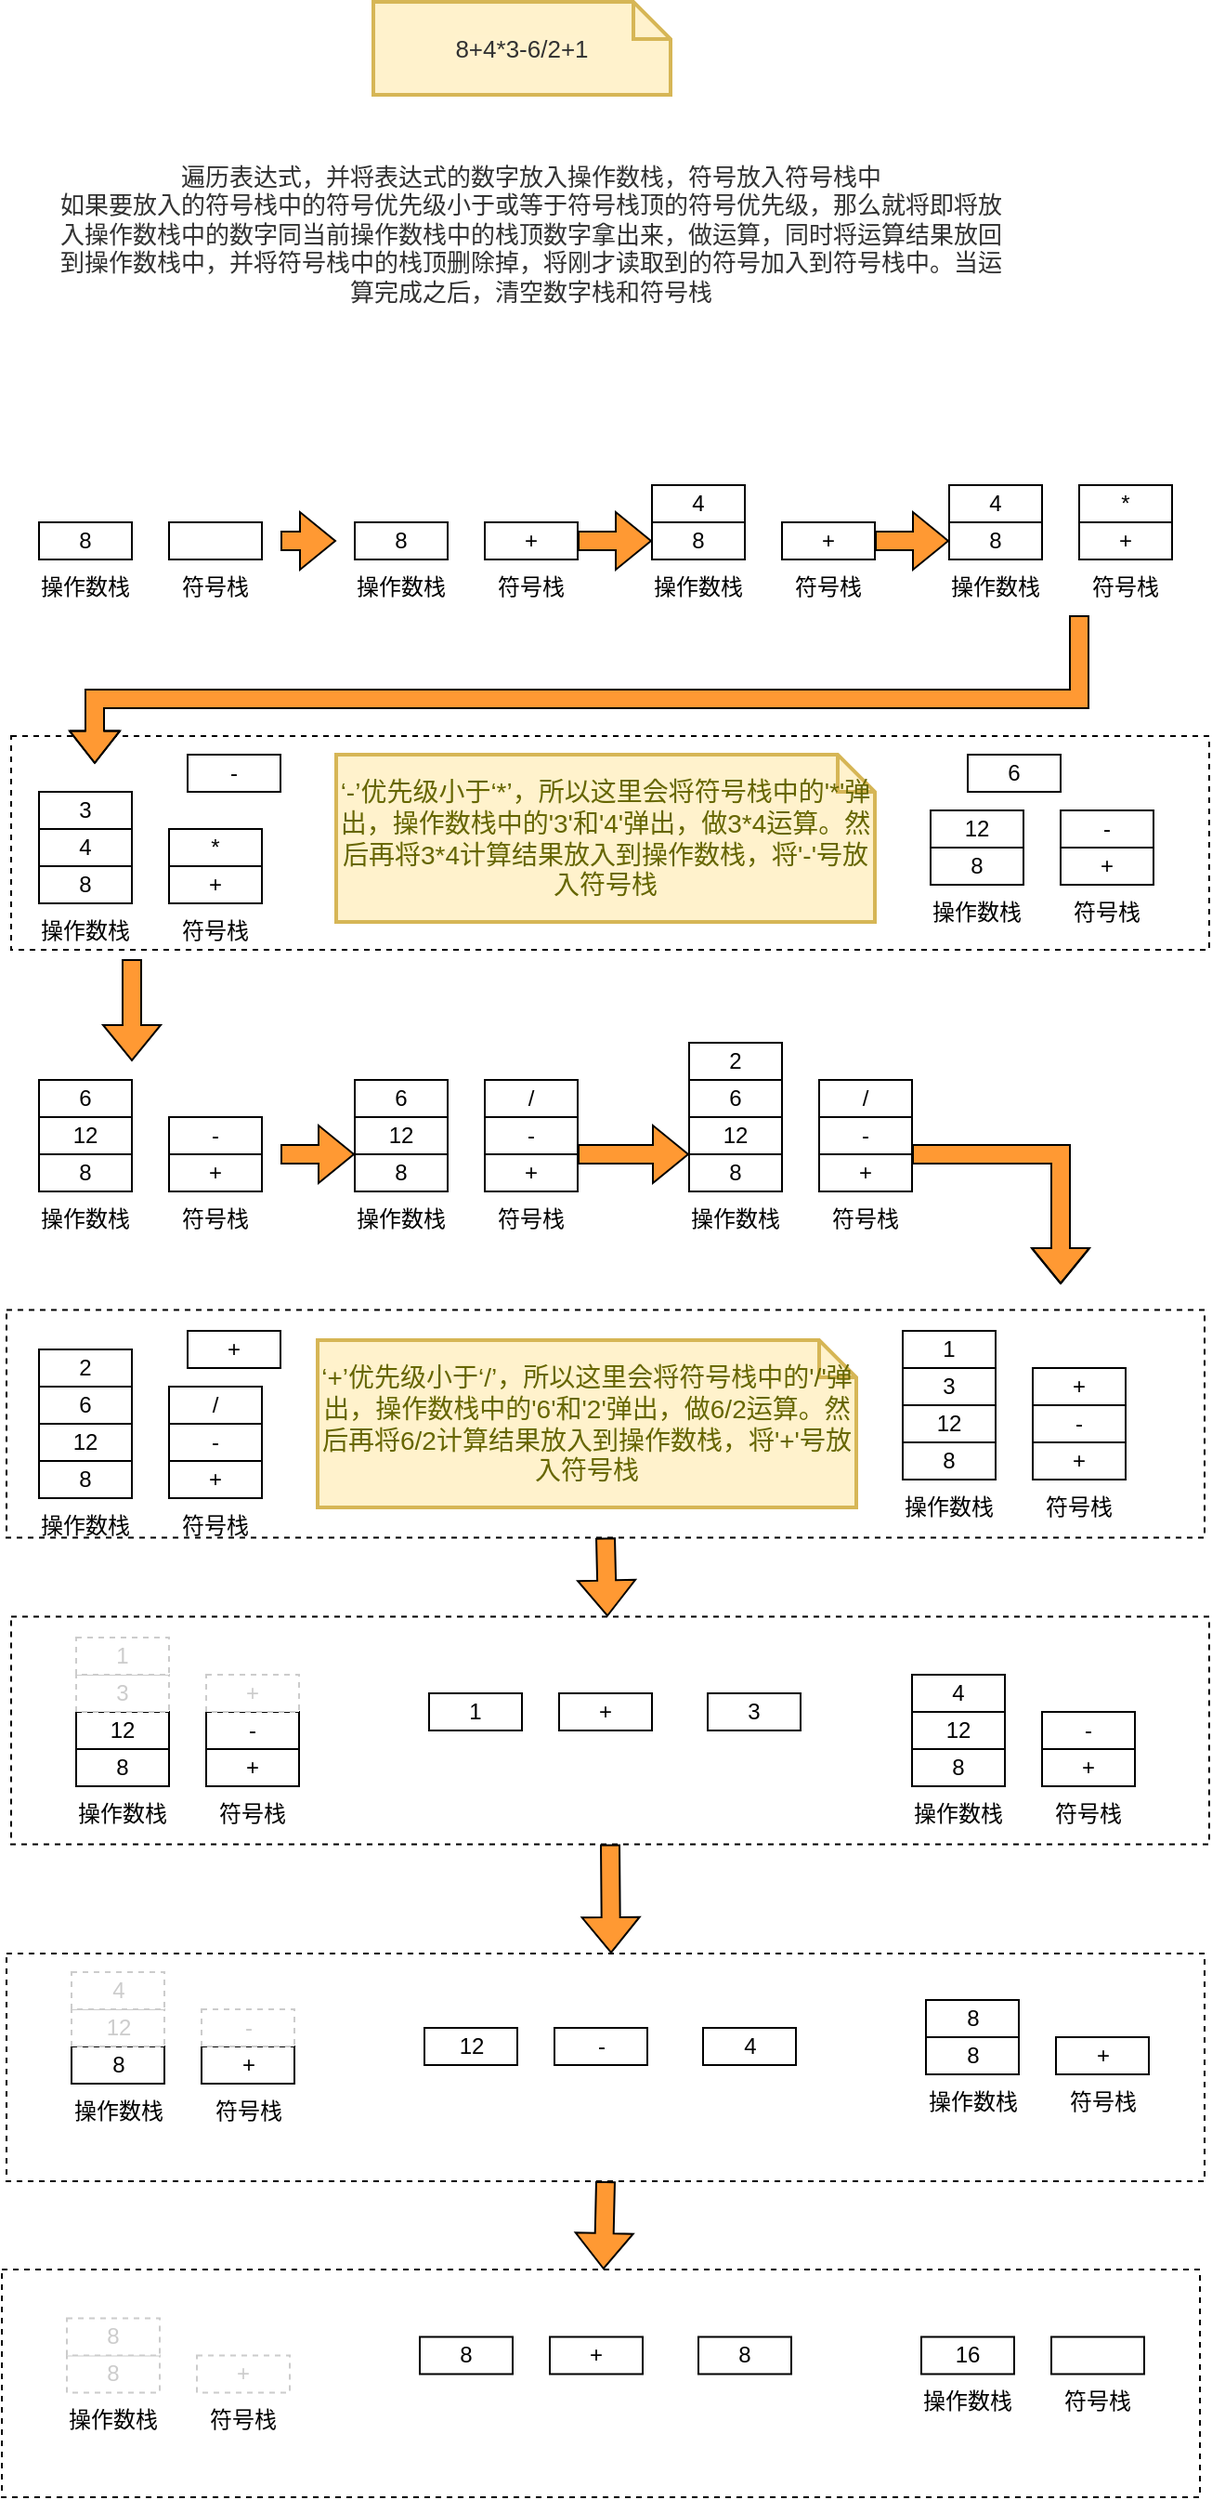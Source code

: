 <mxfile version="15.5.1" type="github">
  <diagram id="VQLFVTk_Sl5LSSf1PHi-" name="计算器">
    <mxGraphModel dx="574" dy="561" grid="1" gridSize="10" guides="1" tooltips="1" connect="1" arrows="1" fold="1" page="1" pageScale="1" pageWidth="827" pageHeight="1169" math="0" shadow="0">
      <root>
        <mxCell id="0" />
        <mxCell id="1" parent="0" />
        <mxCell id="sGhvdIKNYU4xV770iTYP-206" value="" style="rounded=0;whiteSpace=wrap;html=1;dashed=1;fontColor=#CCCCCC;strokeColor=#000000;" vertex="1" parent="1">
          <mxGeometry x="20" y="1290" width="645" height="122.5" as="geometry" />
        </mxCell>
        <mxCell id="sGhvdIKNYU4xV770iTYP-205" value="" style="rounded=0;whiteSpace=wrap;html=1;dashed=1;fontColor=#CCCCCC;strokeColor=#000000;" vertex="1" parent="1">
          <mxGeometry x="22.5" y="1120" width="645" height="122.5" as="geometry" />
        </mxCell>
        <mxCell id="sGhvdIKNYU4xV770iTYP-204" value="" style="rounded=0;whiteSpace=wrap;html=1;dashed=1;fontColor=#CCCCCC;strokeColor=#000000;" vertex="1" parent="1">
          <mxGeometry x="25" y="938.75" width="645" height="122.5" as="geometry" />
        </mxCell>
        <mxCell id="sGhvdIKNYU4xV770iTYP-203" value="" style="rounded=0;whiteSpace=wrap;html=1;dashed=1;fontColor=#CCCCCC;strokeColor=#000000;" vertex="1" parent="1">
          <mxGeometry x="22.5" y="773.75" width="645" height="122.5" as="geometry" />
        </mxCell>
        <mxCell id="sGhvdIKNYU4xV770iTYP-197" value="" style="rounded=0;whiteSpace=wrap;html=1;dashed=1;fontColor=#CCCCCC;strokeColor=#000000;" vertex="1" parent="1">
          <mxGeometry x="25" y="465" width="645" height="115" as="geometry" />
        </mxCell>
        <mxCell id="sGhvdIKNYU4xV770iTYP-1" value="&lt;span style=&quot;color: rgb(50 , 50 , 50) ; font-size: 13px ; background-color: rgba(255 , 255 , 255 , 0.01)&quot;&gt;8+4*3-6/2+1&lt;/span&gt;" style="shape=note;strokeWidth=2;fontSize=14;size=20;whiteSpace=wrap;html=1;fillColor=#fff2cc;strokeColor=#d6b656;fontColor=#666600;rounded=0;verticalAlign=middle;" vertex="1" parent="1">
          <mxGeometry x="220" y="70" width="160" height="50" as="geometry" />
        </mxCell>
        <mxCell id="sGhvdIKNYU4xV770iTYP-2" value="&lt;span style=&quot;color: rgb(50 , 50 , 50) ; font-size: 13px ; background-color: rgba(255 , 255 , 255 , 0.01)&quot;&gt;遍历表达式，并将表达式的数字放入操作数栈，符号放入符号栈中&lt;/span&gt;&lt;div style=&quot;resize: none ; outline: none ; font-size: 13px ; color: rgb(50 , 50 , 50)&quot;&gt;如果要放入的符号栈中的符号优先级小于或等于符号栈顶的符号优先级，那么就将即将放入操作数栈中的数字同当前操作数栈中的栈顶数字拿出来，做运算，同时将运算结果放回到操作数栈中，并将符号栈中的栈顶删除掉，将刚才读取到的符号加入到符号栈中。当运算完成之后，清空数字栈和符号栈&lt;/div&gt;" style="text;html=1;strokeColor=none;fillColor=none;align=center;verticalAlign=middle;whiteSpace=wrap;rounded=0;" vertex="1" parent="1">
          <mxGeometry x="50" y="140" width="510" height="110" as="geometry" />
        </mxCell>
        <mxCell id="sGhvdIKNYU4xV770iTYP-5" value="" style="group" vertex="1" connectable="0" parent="1">
          <mxGeometry x="40" y="350" width="50" height="50" as="geometry" />
        </mxCell>
        <mxCell id="sGhvdIKNYU4xV770iTYP-3" value="8" style="rounded=0;whiteSpace=wrap;html=1;" vertex="1" parent="sGhvdIKNYU4xV770iTYP-5">
          <mxGeometry width="50" height="20" as="geometry" />
        </mxCell>
        <mxCell id="sGhvdIKNYU4xV770iTYP-4" value="操作数栈" style="text;html=1;strokeColor=none;fillColor=none;align=center;verticalAlign=middle;whiteSpace=wrap;rounded=0;" vertex="1" parent="sGhvdIKNYU4xV770iTYP-5">
          <mxGeometry y="20" width="50" height="30" as="geometry" />
        </mxCell>
        <mxCell id="sGhvdIKNYU4xV770iTYP-6" value="" style="group" vertex="1" connectable="0" parent="1">
          <mxGeometry x="110" y="350" width="50" height="50" as="geometry" />
        </mxCell>
        <mxCell id="sGhvdIKNYU4xV770iTYP-7" value="" style="rounded=0;whiteSpace=wrap;html=1;" vertex="1" parent="sGhvdIKNYU4xV770iTYP-6">
          <mxGeometry width="50" height="20" as="geometry" />
        </mxCell>
        <mxCell id="sGhvdIKNYU4xV770iTYP-8" value="符号栈" style="text;html=1;strokeColor=none;fillColor=none;align=center;verticalAlign=middle;whiteSpace=wrap;rounded=0;" vertex="1" parent="sGhvdIKNYU4xV770iTYP-6">
          <mxGeometry y="20" width="50" height="30" as="geometry" />
        </mxCell>
        <mxCell id="sGhvdIKNYU4xV770iTYP-9" value="" style="group" vertex="1" connectable="0" parent="1">
          <mxGeometry x="210" y="350" width="50" height="50" as="geometry" />
        </mxCell>
        <mxCell id="sGhvdIKNYU4xV770iTYP-10" value="8" style="rounded=0;whiteSpace=wrap;html=1;" vertex="1" parent="sGhvdIKNYU4xV770iTYP-9">
          <mxGeometry width="50" height="20" as="geometry" />
        </mxCell>
        <mxCell id="sGhvdIKNYU4xV770iTYP-11" value="操作数栈" style="text;html=1;strokeColor=none;fillColor=none;align=center;verticalAlign=middle;whiteSpace=wrap;rounded=0;" vertex="1" parent="sGhvdIKNYU4xV770iTYP-9">
          <mxGeometry y="20" width="50" height="30" as="geometry" />
        </mxCell>
        <mxCell id="sGhvdIKNYU4xV770iTYP-12" value="" style="group" vertex="1" connectable="0" parent="1">
          <mxGeometry x="280" y="350" width="50" height="50" as="geometry" />
        </mxCell>
        <mxCell id="sGhvdIKNYU4xV770iTYP-13" value="+" style="rounded=0;whiteSpace=wrap;html=1;" vertex="1" parent="sGhvdIKNYU4xV770iTYP-12">
          <mxGeometry width="50" height="20" as="geometry" />
        </mxCell>
        <mxCell id="sGhvdIKNYU4xV770iTYP-14" value="符号栈" style="text;html=1;strokeColor=none;fillColor=none;align=center;verticalAlign=middle;whiteSpace=wrap;rounded=0;" vertex="1" parent="sGhvdIKNYU4xV770iTYP-12">
          <mxGeometry y="20" width="50" height="30" as="geometry" />
        </mxCell>
        <mxCell id="sGhvdIKNYU4xV770iTYP-15" value="" style="group" vertex="1" connectable="0" parent="1">
          <mxGeometry x="370" y="350" width="50" height="50" as="geometry" />
        </mxCell>
        <mxCell id="sGhvdIKNYU4xV770iTYP-16" value="8" style="rounded=0;whiteSpace=wrap;html=1;" vertex="1" parent="sGhvdIKNYU4xV770iTYP-15">
          <mxGeometry width="50" height="20" as="geometry" />
        </mxCell>
        <mxCell id="sGhvdIKNYU4xV770iTYP-17" value="操作数栈" style="text;html=1;strokeColor=none;fillColor=none;align=center;verticalAlign=middle;whiteSpace=wrap;rounded=0;" vertex="1" parent="sGhvdIKNYU4xV770iTYP-15">
          <mxGeometry y="20" width="50" height="30" as="geometry" />
        </mxCell>
        <mxCell id="sGhvdIKNYU4xV770iTYP-18" value="" style="group" vertex="1" connectable="0" parent="1">
          <mxGeometry x="440" y="350" width="50" height="50" as="geometry" />
        </mxCell>
        <mxCell id="sGhvdIKNYU4xV770iTYP-19" value="+" style="rounded=0;whiteSpace=wrap;html=1;" vertex="1" parent="sGhvdIKNYU4xV770iTYP-18">
          <mxGeometry width="50" height="20" as="geometry" />
        </mxCell>
        <mxCell id="sGhvdIKNYU4xV770iTYP-20" value="符号栈" style="text;html=1;strokeColor=none;fillColor=none;align=center;verticalAlign=middle;whiteSpace=wrap;rounded=0;" vertex="1" parent="sGhvdIKNYU4xV770iTYP-18">
          <mxGeometry y="20" width="50" height="30" as="geometry" />
        </mxCell>
        <mxCell id="sGhvdIKNYU4xV770iTYP-22" value="4" style="rounded=0;whiteSpace=wrap;html=1;" vertex="1" parent="1">
          <mxGeometry x="370" y="330" width="50" height="20" as="geometry" />
        </mxCell>
        <mxCell id="sGhvdIKNYU4xV770iTYP-23" value="" style="group" vertex="1" connectable="0" parent="1">
          <mxGeometry x="530" y="350" width="50" height="50" as="geometry" />
        </mxCell>
        <mxCell id="sGhvdIKNYU4xV770iTYP-24" value="8" style="rounded=0;whiteSpace=wrap;html=1;" vertex="1" parent="sGhvdIKNYU4xV770iTYP-23">
          <mxGeometry width="50" height="20" as="geometry" />
        </mxCell>
        <mxCell id="sGhvdIKNYU4xV770iTYP-25" value="操作数栈" style="text;html=1;strokeColor=none;fillColor=none;align=center;verticalAlign=middle;whiteSpace=wrap;rounded=0;" vertex="1" parent="sGhvdIKNYU4xV770iTYP-23">
          <mxGeometry y="20" width="50" height="30" as="geometry" />
        </mxCell>
        <mxCell id="sGhvdIKNYU4xV770iTYP-26" value="" style="group" vertex="1" connectable="0" parent="1">
          <mxGeometry x="600" y="350" width="50" height="50" as="geometry" />
        </mxCell>
        <mxCell id="sGhvdIKNYU4xV770iTYP-27" value="+" style="rounded=0;whiteSpace=wrap;html=1;" vertex="1" parent="sGhvdIKNYU4xV770iTYP-26">
          <mxGeometry width="50" height="20" as="geometry" />
        </mxCell>
        <mxCell id="sGhvdIKNYU4xV770iTYP-28" value="符号栈" style="text;html=1;strokeColor=none;fillColor=none;align=center;verticalAlign=middle;whiteSpace=wrap;rounded=0;" vertex="1" parent="sGhvdIKNYU4xV770iTYP-26">
          <mxGeometry y="20" width="50" height="30" as="geometry" />
        </mxCell>
        <mxCell id="sGhvdIKNYU4xV770iTYP-29" value="4" style="rounded=0;whiteSpace=wrap;html=1;" vertex="1" parent="1">
          <mxGeometry x="530" y="330" width="50" height="20" as="geometry" />
        </mxCell>
        <mxCell id="sGhvdIKNYU4xV770iTYP-30" value="*" style="rounded=0;whiteSpace=wrap;html=1;" vertex="1" parent="1">
          <mxGeometry x="600" y="330" width="50" height="20" as="geometry" />
        </mxCell>
        <mxCell id="sGhvdIKNYU4xV770iTYP-31" value="" style="group" vertex="1" connectable="0" parent="1">
          <mxGeometry x="40" y="535" width="50" height="50" as="geometry" />
        </mxCell>
        <mxCell id="sGhvdIKNYU4xV770iTYP-32" value="8" style="rounded=0;whiteSpace=wrap;html=1;" vertex="1" parent="sGhvdIKNYU4xV770iTYP-31">
          <mxGeometry width="50" height="20" as="geometry" />
        </mxCell>
        <mxCell id="sGhvdIKNYU4xV770iTYP-33" value="操作数栈" style="text;html=1;strokeColor=none;fillColor=none;align=center;verticalAlign=middle;whiteSpace=wrap;rounded=0;" vertex="1" parent="sGhvdIKNYU4xV770iTYP-31">
          <mxGeometry y="20" width="50" height="30" as="geometry" />
        </mxCell>
        <mxCell id="sGhvdIKNYU4xV770iTYP-34" value="" style="group" vertex="1" connectable="0" parent="1">
          <mxGeometry x="110" y="535" width="50" height="50" as="geometry" />
        </mxCell>
        <mxCell id="sGhvdIKNYU4xV770iTYP-35" value="+" style="rounded=0;whiteSpace=wrap;html=1;" vertex="1" parent="sGhvdIKNYU4xV770iTYP-34">
          <mxGeometry width="50" height="20" as="geometry" />
        </mxCell>
        <mxCell id="sGhvdIKNYU4xV770iTYP-36" value="符号栈" style="text;html=1;strokeColor=none;fillColor=none;align=center;verticalAlign=middle;whiteSpace=wrap;rounded=0;" vertex="1" parent="sGhvdIKNYU4xV770iTYP-34">
          <mxGeometry y="20" width="50" height="30" as="geometry" />
        </mxCell>
        <mxCell id="sGhvdIKNYU4xV770iTYP-37" value="4" style="rounded=0;whiteSpace=wrap;html=1;" vertex="1" parent="1">
          <mxGeometry x="40" y="515" width="50" height="20" as="geometry" />
        </mxCell>
        <mxCell id="sGhvdIKNYU4xV770iTYP-38" value="*" style="rounded=0;whiteSpace=wrap;html=1;" vertex="1" parent="1">
          <mxGeometry x="110" y="515" width="50" height="20" as="geometry" />
        </mxCell>
        <mxCell id="sGhvdIKNYU4xV770iTYP-39" value="3" style="rounded=0;whiteSpace=wrap;html=1;" vertex="1" parent="1">
          <mxGeometry x="40" y="495" width="50" height="20" as="geometry" />
        </mxCell>
        <mxCell id="sGhvdIKNYU4xV770iTYP-40" value="-" style="rounded=0;whiteSpace=wrap;html=1;" vertex="1" parent="1">
          <mxGeometry x="120" y="475" width="50" height="20" as="geometry" />
        </mxCell>
        <mxCell id="sGhvdIKNYU4xV770iTYP-42" value="‘-’优先级小于‘*’，所以这里会将符号栈中的&#39;*&#39;弹出，操作数栈中的&#39;3&#39;和&#39;4&#39;弹出，做3*4运算。然后再将3*4计算结果放入到操作数栈，将&#39;-&#39;号放入符号栈" style="shape=note;strokeWidth=2;fontSize=14;size=20;whiteSpace=wrap;html=1;fillColor=#fff2cc;strokeColor=#d6b656;fontColor=#666600;rounded=0;verticalAlign=middle;" vertex="1" parent="1">
          <mxGeometry x="200" y="475" width="290" height="90" as="geometry" />
        </mxCell>
        <mxCell id="sGhvdIKNYU4xV770iTYP-43" value="" style="group" vertex="1" connectable="0" parent="1">
          <mxGeometry x="520" y="525" width="50" height="50" as="geometry" />
        </mxCell>
        <mxCell id="sGhvdIKNYU4xV770iTYP-44" value="8" style="rounded=0;whiteSpace=wrap;html=1;" vertex="1" parent="sGhvdIKNYU4xV770iTYP-43">
          <mxGeometry width="50" height="20" as="geometry" />
        </mxCell>
        <mxCell id="sGhvdIKNYU4xV770iTYP-45" value="操作数栈" style="text;html=1;strokeColor=none;fillColor=none;align=center;verticalAlign=middle;whiteSpace=wrap;rounded=0;" vertex="1" parent="sGhvdIKNYU4xV770iTYP-43">
          <mxGeometry y="20" width="50" height="30" as="geometry" />
        </mxCell>
        <mxCell id="sGhvdIKNYU4xV770iTYP-46" value="" style="group" vertex="1" connectable="0" parent="1">
          <mxGeometry x="590" y="525" width="50" height="50" as="geometry" />
        </mxCell>
        <mxCell id="sGhvdIKNYU4xV770iTYP-47" value="+" style="rounded=0;whiteSpace=wrap;html=1;" vertex="1" parent="sGhvdIKNYU4xV770iTYP-46">
          <mxGeometry width="50" height="20" as="geometry" />
        </mxCell>
        <mxCell id="sGhvdIKNYU4xV770iTYP-48" value="符号栈" style="text;html=1;strokeColor=none;fillColor=none;align=center;verticalAlign=middle;whiteSpace=wrap;rounded=0;" vertex="1" parent="sGhvdIKNYU4xV770iTYP-46">
          <mxGeometry y="20" width="50" height="30" as="geometry" />
        </mxCell>
        <mxCell id="sGhvdIKNYU4xV770iTYP-49" value="12" style="rounded=0;whiteSpace=wrap;html=1;" vertex="1" parent="1">
          <mxGeometry x="520" y="505" width="50" height="20" as="geometry" />
        </mxCell>
        <mxCell id="sGhvdIKNYU4xV770iTYP-52" value="-" style="rounded=0;whiteSpace=wrap;html=1;" vertex="1" parent="1">
          <mxGeometry x="590" y="505" width="50" height="20" as="geometry" />
        </mxCell>
        <mxCell id="sGhvdIKNYU4xV770iTYP-54" value="" style="group" vertex="1" connectable="0" parent="1">
          <mxGeometry x="40" y="690" width="50" height="50" as="geometry" />
        </mxCell>
        <mxCell id="sGhvdIKNYU4xV770iTYP-55" value="8" style="rounded=0;whiteSpace=wrap;html=1;" vertex="1" parent="sGhvdIKNYU4xV770iTYP-54">
          <mxGeometry width="50" height="20" as="geometry" />
        </mxCell>
        <mxCell id="sGhvdIKNYU4xV770iTYP-56" value="操作数栈" style="text;html=1;strokeColor=none;fillColor=none;align=center;verticalAlign=middle;whiteSpace=wrap;rounded=0;" vertex="1" parent="sGhvdIKNYU4xV770iTYP-54">
          <mxGeometry y="20" width="50" height="30" as="geometry" />
        </mxCell>
        <mxCell id="sGhvdIKNYU4xV770iTYP-57" value="" style="group" vertex="1" connectable="0" parent="1">
          <mxGeometry x="110" y="690" width="50" height="50" as="geometry" />
        </mxCell>
        <mxCell id="sGhvdIKNYU4xV770iTYP-58" value="+" style="rounded=0;whiteSpace=wrap;html=1;" vertex="1" parent="sGhvdIKNYU4xV770iTYP-57">
          <mxGeometry width="50" height="20" as="geometry" />
        </mxCell>
        <mxCell id="sGhvdIKNYU4xV770iTYP-59" value="符号栈" style="text;html=1;strokeColor=none;fillColor=none;align=center;verticalAlign=middle;whiteSpace=wrap;rounded=0;" vertex="1" parent="sGhvdIKNYU4xV770iTYP-57">
          <mxGeometry y="20" width="50" height="30" as="geometry" />
        </mxCell>
        <mxCell id="sGhvdIKNYU4xV770iTYP-60" value="12" style="rounded=0;whiteSpace=wrap;html=1;" vertex="1" parent="1">
          <mxGeometry x="40" y="670" width="50" height="20" as="geometry" />
        </mxCell>
        <mxCell id="sGhvdIKNYU4xV770iTYP-61" value="-" style="rounded=0;whiteSpace=wrap;html=1;" vertex="1" parent="1">
          <mxGeometry x="110" y="670" width="50" height="20" as="geometry" />
        </mxCell>
        <mxCell id="sGhvdIKNYU4xV770iTYP-62" value="6" style="rounded=0;whiteSpace=wrap;html=1;" vertex="1" parent="1">
          <mxGeometry x="40" y="650" width="50" height="20" as="geometry" />
        </mxCell>
        <mxCell id="sGhvdIKNYU4xV770iTYP-63" value="" style="group" vertex="1" connectable="0" parent="1">
          <mxGeometry x="210" y="690" width="50" height="50" as="geometry" />
        </mxCell>
        <mxCell id="sGhvdIKNYU4xV770iTYP-64" value="8" style="rounded=0;whiteSpace=wrap;html=1;" vertex="1" parent="sGhvdIKNYU4xV770iTYP-63">
          <mxGeometry width="50" height="20" as="geometry" />
        </mxCell>
        <mxCell id="sGhvdIKNYU4xV770iTYP-65" value="操作数栈" style="text;html=1;strokeColor=none;fillColor=none;align=center;verticalAlign=middle;whiteSpace=wrap;rounded=0;" vertex="1" parent="sGhvdIKNYU4xV770iTYP-63">
          <mxGeometry y="20" width="50" height="30" as="geometry" />
        </mxCell>
        <mxCell id="sGhvdIKNYU4xV770iTYP-66" value="" style="group" vertex="1" connectable="0" parent="1">
          <mxGeometry x="280" y="690" width="50" height="50" as="geometry" />
        </mxCell>
        <mxCell id="sGhvdIKNYU4xV770iTYP-67" value="+" style="rounded=0;whiteSpace=wrap;html=1;" vertex="1" parent="sGhvdIKNYU4xV770iTYP-66">
          <mxGeometry width="50" height="20" as="geometry" />
        </mxCell>
        <mxCell id="sGhvdIKNYU4xV770iTYP-68" value="符号栈" style="text;html=1;strokeColor=none;fillColor=none;align=center;verticalAlign=middle;whiteSpace=wrap;rounded=0;" vertex="1" parent="sGhvdIKNYU4xV770iTYP-66">
          <mxGeometry y="20" width="50" height="30" as="geometry" />
        </mxCell>
        <mxCell id="sGhvdIKNYU4xV770iTYP-69" value="12" style="rounded=0;whiteSpace=wrap;html=1;" vertex="1" parent="1">
          <mxGeometry x="210" y="670" width="50" height="20" as="geometry" />
        </mxCell>
        <mxCell id="sGhvdIKNYU4xV770iTYP-70" value="-" style="rounded=0;whiteSpace=wrap;html=1;" vertex="1" parent="1">
          <mxGeometry x="280" y="670" width="50" height="20" as="geometry" />
        </mxCell>
        <mxCell id="sGhvdIKNYU4xV770iTYP-71" value="6" style="rounded=0;whiteSpace=wrap;html=1;" vertex="1" parent="1">
          <mxGeometry x="210" y="650" width="50" height="20" as="geometry" />
        </mxCell>
        <mxCell id="sGhvdIKNYU4xV770iTYP-72" value="/" style="rounded=0;whiteSpace=wrap;html=1;" vertex="1" parent="1">
          <mxGeometry x="280" y="650" width="50" height="20" as="geometry" />
        </mxCell>
        <mxCell id="sGhvdIKNYU4xV770iTYP-73" value="" style="group" vertex="1" connectable="0" parent="1">
          <mxGeometry x="390" y="690" width="50" height="50" as="geometry" />
        </mxCell>
        <mxCell id="sGhvdIKNYU4xV770iTYP-74" value="8" style="rounded=0;whiteSpace=wrap;html=1;" vertex="1" parent="sGhvdIKNYU4xV770iTYP-73">
          <mxGeometry width="50" height="20" as="geometry" />
        </mxCell>
        <mxCell id="sGhvdIKNYU4xV770iTYP-75" value="操作数栈" style="text;html=1;strokeColor=none;fillColor=none;align=center;verticalAlign=middle;whiteSpace=wrap;rounded=0;" vertex="1" parent="sGhvdIKNYU4xV770iTYP-73">
          <mxGeometry y="20" width="50" height="30" as="geometry" />
        </mxCell>
        <mxCell id="sGhvdIKNYU4xV770iTYP-76" value="" style="group" vertex="1" connectable="0" parent="1">
          <mxGeometry x="460" y="690" width="50" height="50" as="geometry" />
        </mxCell>
        <mxCell id="sGhvdIKNYU4xV770iTYP-77" value="+" style="rounded=0;whiteSpace=wrap;html=1;" vertex="1" parent="sGhvdIKNYU4xV770iTYP-76">
          <mxGeometry width="50" height="20" as="geometry" />
        </mxCell>
        <mxCell id="sGhvdIKNYU4xV770iTYP-78" value="符号栈" style="text;html=1;strokeColor=none;fillColor=none;align=center;verticalAlign=middle;whiteSpace=wrap;rounded=0;" vertex="1" parent="sGhvdIKNYU4xV770iTYP-76">
          <mxGeometry y="20" width="50" height="30" as="geometry" />
        </mxCell>
        <mxCell id="sGhvdIKNYU4xV770iTYP-79" value="12" style="rounded=0;whiteSpace=wrap;html=1;" vertex="1" parent="1">
          <mxGeometry x="390" y="670" width="50" height="20" as="geometry" />
        </mxCell>
        <mxCell id="sGhvdIKNYU4xV770iTYP-80" value="-" style="rounded=0;whiteSpace=wrap;html=1;" vertex="1" parent="1">
          <mxGeometry x="460" y="670" width="50" height="20" as="geometry" />
        </mxCell>
        <mxCell id="sGhvdIKNYU4xV770iTYP-81" value="6" style="rounded=0;whiteSpace=wrap;html=1;" vertex="1" parent="1">
          <mxGeometry x="390" y="650" width="50" height="20" as="geometry" />
        </mxCell>
        <mxCell id="sGhvdIKNYU4xV770iTYP-82" value="/" style="rounded=0;whiteSpace=wrap;html=1;" vertex="1" parent="1">
          <mxGeometry x="460" y="650" width="50" height="20" as="geometry" />
        </mxCell>
        <mxCell id="sGhvdIKNYU4xV770iTYP-83" value="2" style="rounded=0;whiteSpace=wrap;html=1;" vertex="1" parent="1">
          <mxGeometry x="390" y="630" width="50" height="20" as="geometry" />
        </mxCell>
        <mxCell id="sGhvdIKNYU4xV770iTYP-91" value="" style="group" vertex="1" connectable="0" parent="1">
          <mxGeometry x="40" y="855" width="50" height="50" as="geometry" />
        </mxCell>
        <mxCell id="sGhvdIKNYU4xV770iTYP-92" value="8" style="rounded=0;whiteSpace=wrap;html=1;" vertex="1" parent="sGhvdIKNYU4xV770iTYP-91">
          <mxGeometry width="50" height="20" as="geometry" />
        </mxCell>
        <mxCell id="sGhvdIKNYU4xV770iTYP-93" value="操作数栈" style="text;html=1;strokeColor=none;fillColor=none;align=center;verticalAlign=middle;whiteSpace=wrap;rounded=0;" vertex="1" parent="sGhvdIKNYU4xV770iTYP-91">
          <mxGeometry y="20" width="50" height="30" as="geometry" />
        </mxCell>
        <mxCell id="sGhvdIKNYU4xV770iTYP-94" value="" style="group" vertex="1" connectable="0" parent="1">
          <mxGeometry x="110" y="855" width="50" height="50" as="geometry" />
        </mxCell>
        <mxCell id="sGhvdIKNYU4xV770iTYP-95" value="+" style="rounded=0;whiteSpace=wrap;html=1;" vertex="1" parent="sGhvdIKNYU4xV770iTYP-94">
          <mxGeometry width="50" height="20" as="geometry" />
        </mxCell>
        <mxCell id="sGhvdIKNYU4xV770iTYP-96" value="符号栈" style="text;html=1;strokeColor=none;fillColor=none;align=center;verticalAlign=middle;whiteSpace=wrap;rounded=0;" vertex="1" parent="sGhvdIKNYU4xV770iTYP-94">
          <mxGeometry y="20" width="50" height="30" as="geometry" />
        </mxCell>
        <mxCell id="sGhvdIKNYU4xV770iTYP-97" value="12" style="rounded=0;whiteSpace=wrap;html=1;" vertex="1" parent="1">
          <mxGeometry x="40" y="835" width="50" height="20" as="geometry" />
        </mxCell>
        <mxCell id="sGhvdIKNYU4xV770iTYP-98" value="-" style="rounded=0;whiteSpace=wrap;html=1;" vertex="1" parent="1">
          <mxGeometry x="110" y="835" width="50" height="20" as="geometry" />
        </mxCell>
        <mxCell id="sGhvdIKNYU4xV770iTYP-99" value="6" style="rounded=0;whiteSpace=wrap;html=1;" vertex="1" parent="1">
          <mxGeometry x="40" y="815" width="50" height="20" as="geometry" />
        </mxCell>
        <mxCell id="sGhvdIKNYU4xV770iTYP-100" value="/" style="rounded=0;whiteSpace=wrap;html=1;" vertex="1" parent="1">
          <mxGeometry x="110" y="815" width="50" height="20" as="geometry" />
        </mxCell>
        <mxCell id="sGhvdIKNYU4xV770iTYP-101" value="2" style="rounded=0;whiteSpace=wrap;html=1;" vertex="1" parent="1">
          <mxGeometry x="40" y="795" width="50" height="20" as="geometry" />
        </mxCell>
        <mxCell id="sGhvdIKNYU4xV770iTYP-102" value="+" style="rounded=0;whiteSpace=wrap;html=1;" vertex="1" parent="1">
          <mxGeometry x="120" y="785" width="50" height="20" as="geometry" />
        </mxCell>
        <mxCell id="sGhvdIKNYU4xV770iTYP-103" value="‘+’优先级小于‘/’，所以这里会将符号栈中的&#39;/&#39;弹出，操作数栈中的&#39;6&#39;和&#39;2&#39;弹出，做6/2运算。然后再将6/2计算结果放入到操作数栈，将&#39;+&#39;号放入符号栈" style="shape=note;strokeWidth=2;fontSize=14;size=20;whiteSpace=wrap;html=1;fillColor=#fff2cc;strokeColor=#d6b656;fontColor=#666600;rounded=0;verticalAlign=middle;" vertex="1" parent="1">
          <mxGeometry x="190" y="790" width="290" height="90" as="geometry" />
        </mxCell>
        <mxCell id="sGhvdIKNYU4xV770iTYP-104" value="" style="group" vertex="1" connectable="0" parent="1">
          <mxGeometry x="505" y="845" width="50" height="50" as="geometry" />
        </mxCell>
        <mxCell id="sGhvdIKNYU4xV770iTYP-105" value="8" style="rounded=0;whiteSpace=wrap;html=1;" vertex="1" parent="sGhvdIKNYU4xV770iTYP-104">
          <mxGeometry width="50" height="20" as="geometry" />
        </mxCell>
        <mxCell id="sGhvdIKNYU4xV770iTYP-106" value="操作数栈" style="text;html=1;strokeColor=none;fillColor=none;align=center;verticalAlign=middle;whiteSpace=wrap;rounded=0;" vertex="1" parent="sGhvdIKNYU4xV770iTYP-104">
          <mxGeometry y="20" width="50" height="30" as="geometry" />
        </mxCell>
        <mxCell id="sGhvdIKNYU4xV770iTYP-107" value="" style="group" vertex="1" connectable="0" parent="1">
          <mxGeometry x="575" y="845" width="50" height="50" as="geometry" />
        </mxCell>
        <mxCell id="sGhvdIKNYU4xV770iTYP-108" value="+" style="rounded=0;whiteSpace=wrap;html=1;" vertex="1" parent="sGhvdIKNYU4xV770iTYP-107">
          <mxGeometry width="50" height="20" as="geometry" />
        </mxCell>
        <mxCell id="sGhvdIKNYU4xV770iTYP-109" value="符号栈" style="text;html=1;strokeColor=none;fillColor=none;align=center;verticalAlign=middle;whiteSpace=wrap;rounded=0;" vertex="1" parent="sGhvdIKNYU4xV770iTYP-107">
          <mxGeometry y="20" width="50" height="30" as="geometry" />
        </mxCell>
        <mxCell id="sGhvdIKNYU4xV770iTYP-110" value="12" style="rounded=0;whiteSpace=wrap;html=1;" vertex="1" parent="1">
          <mxGeometry x="505" y="825" width="50" height="20" as="geometry" />
        </mxCell>
        <mxCell id="sGhvdIKNYU4xV770iTYP-111" value="-" style="rounded=0;whiteSpace=wrap;html=1;" vertex="1" parent="1">
          <mxGeometry x="575" y="825" width="50" height="20" as="geometry" />
        </mxCell>
        <mxCell id="sGhvdIKNYU4xV770iTYP-112" value="3" style="rounded=0;whiteSpace=wrap;html=1;" vertex="1" parent="1">
          <mxGeometry x="505" y="805" width="50" height="20" as="geometry" />
        </mxCell>
        <mxCell id="sGhvdIKNYU4xV770iTYP-115" value="+" style="rounded=0;whiteSpace=wrap;html=1;" vertex="1" parent="1">
          <mxGeometry x="575" y="805" width="50" height="20" as="geometry" />
        </mxCell>
        <mxCell id="sGhvdIKNYU4xV770iTYP-116" value="" style="group" vertex="1" connectable="0" parent="1">
          <mxGeometry x="60" y="1010" width="50" height="50" as="geometry" />
        </mxCell>
        <mxCell id="sGhvdIKNYU4xV770iTYP-117" value="8" style="rounded=0;whiteSpace=wrap;html=1;" vertex="1" parent="sGhvdIKNYU4xV770iTYP-116">
          <mxGeometry width="50" height="20" as="geometry" />
        </mxCell>
        <mxCell id="sGhvdIKNYU4xV770iTYP-118" value="操作数栈" style="text;html=1;strokeColor=none;fillColor=none;align=center;verticalAlign=middle;whiteSpace=wrap;rounded=0;" vertex="1" parent="sGhvdIKNYU4xV770iTYP-116">
          <mxGeometry y="20" width="50" height="30" as="geometry" />
        </mxCell>
        <mxCell id="sGhvdIKNYU4xV770iTYP-119" value="" style="group" vertex="1" connectable="0" parent="1">
          <mxGeometry x="130" y="1010" width="50" height="50" as="geometry" />
        </mxCell>
        <mxCell id="sGhvdIKNYU4xV770iTYP-120" value="+" style="rounded=0;whiteSpace=wrap;html=1;" vertex="1" parent="sGhvdIKNYU4xV770iTYP-119">
          <mxGeometry width="50" height="20" as="geometry" />
        </mxCell>
        <mxCell id="sGhvdIKNYU4xV770iTYP-121" value="符号栈" style="text;html=1;strokeColor=none;fillColor=none;align=center;verticalAlign=middle;whiteSpace=wrap;rounded=0;" vertex="1" parent="sGhvdIKNYU4xV770iTYP-119">
          <mxGeometry y="20" width="50" height="30" as="geometry" />
        </mxCell>
        <mxCell id="sGhvdIKNYU4xV770iTYP-122" value="1" style="rounded=0;whiteSpace=wrap;html=1;" vertex="1" parent="1">
          <mxGeometry x="250" y="980" width="50" height="20" as="geometry" />
        </mxCell>
        <mxCell id="sGhvdIKNYU4xV770iTYP-123" value="-" style="rounded=0;whiteSpace=wrap;html=1;" vertex="1" parent="1">
          <mxGeometry x="130" y="990" width="50" height="20" as="geometry" />
        </mxCell>
        <mxCell id="sGhvdIKNYU4xV770iTYP-124" value="3" style="rounded=0;whiteSpace=wrap;html=1;" vertex="1" parent="1">
          <mxGeometry x="400" y="980" width="50" height="20" as="geometry" />
        </mxCell>
        <mxCell id="sGhvdIKNYU4xV770iTYP-125" value="+" style="rounded=0;whiteSpace=wrap;html=1;" vertex="1" parent="1">
          <mxGeometry x="320" y="980" width="50" height="20" as="geometry" />
        </mxCell>
        <mxCell id="sGhvdIKNYU4xV770iTYP-126" value="12" style="rounded=0;whiteSpace=wrap;html=1;strokeColor=#000000;fontColor=#000000;" vertex="1" parent="1">
          <mxGeometry x="60" y="990" width="50" height="20" as="geometry" />
        </mxCell>
        <mxCell id="sGhvdIKNYU4xV770iTYP-127" value="3" style="rounded=0;whiteSpace=wrap;html=1;fontColor=#CCCCCC;dashed=1;strokeColor=#CCCCCC;" vertex="1" parent="1">
          <mxGeometry x="60" y="970" width="50" height="20" as="geometry" />
        </mxCell>
        <mxCell id="sGhvdIKNYU4xV770iTYP-128" value="+" style="rounded=0;whiteSpace=wrap;html=1;dashed=1;strokeColor=#CCCCCC;fontColor=#CCCCCC;" vertex="1" parent="1">
          <mxGeometry x="130" y="970" width="50" height="20" as="geometry" />
        </mxCell>
        <mxCell id="sGhvdIKNYU4xV770iTYP-129" value="" style="group" vertex="1" connectable="0" parent="1">
          <mxGeometry x="510" y="1010" width="50" height="50" as="geometry" />
        </mxCell>
        <mxCell id="sGhvdIKNYU4xV770iTYP-130" value="8" style="rounded=0;whiteSpace=wrap;html=1;" vertex="1" parent="sGhvdIKNYU4xV770iTYP-129">
          <mxGeometry width="50" height="20" as="geometry" />
        </mxCell>
        <mxCell id="sGhvdIKNYU4xV770iTYP-131" value="操作数栈" style="text;html=1;strokeColor=none;fillColor=none;align=center;verticalAlign=middle;whiteSpace=wrap;rounded=0;" vertex="1" parent="sGhvdIKNYU4xV770iTYP-129">
          <mxGeometry y="20" width="50" height="30" as="geometry" />
        </mxCell>
        <mxCell id="sGhvdIKNYU4xV770iTYP-132" value="" style="group" vertex="1" connectable="0" parent="1">
          <mxGeometry x="580" y="1010" width="50" height="50" as="geometry" />
        </mxCell>
        <mxCell id="sGhvdIKNYU4xV770iTYP-133" value="+" style="rounded=0;whiteSpace=wrap;html=1;" vertex="1" parent="sGhvdIKNYU4xV770iTYP-132">
          <mxGeometry width="50" height="20" as="geometry" />
        </mxCell>
        <mxCell id="sGhvdIKNYU4xV770iTYP-134" value="符号栈" style="text;html=1;strokeColor=none;fillColor=none;align=center;verticalAlign=middle;whiteSpace=wrap;rounded=0;" vertex="1" parent="sGhvdIKNYU4xV770iTYP-132">
          <mxGeometry y="20" width="50" height="30" as="geometry" />
        </mxCell>
        <mxCell id="sGhvdIKNYU4xV770iTYP-135" value="-" style="rounded=0;whiteSpace=wrap;html=1;" vertex="1" parent="1">
          <mxGeometry x="580" y="990" width="50" height="20" as="geometry" />
        </mxCell>
        <mxCell id="sGhvdIKNYU4xV770iTYP-139" value="12" style="rounded=0;whiteSpace=wrap;html=1;" vertex="1" parent="1">
          <mxGeometry x="510" y="990" width="50" height="20" as="geometry" />
        </mxCell>
        <mxCell id="sGhvdIKNYU4xV770iTYP-140" value="1" style="rounded=0;whiteSpace=wrap;html=1;" vertex="1" parent="1">
          <mxGeometry x="505" y="785" width="50" height="20" as="geometry" />
        </mxCell>
        <mxCell id="sGhvdIKNYU4xV770iTYP-141" value="1" style="rounded=0;whiteSpace=wrap;html=1;fontColor=#CCCCCC;strokeColor=#CCCCCC;dashed=1;" vertex="1" parent="1">
          <mxGeometry x="60" y="950" width="50" height="20" as="geometry" />
        </mxCell>
        <mxCell id="sGhvdIKNYU4xV770iTYP-144" value="4" style="rounded=0;whiteSpace=wrap;html=1;" vertex="1" parent="1">
          <mxGeometry x="510" y="970" width="50" height="20" as="geometry" />
        </mxCell>
        <mxCell id="sGhvdIKNYU4xV770iTYP-150" value="" style="group" vertex="1" connectable="0" parent="1">
          <mxGeometry x="57.5" y="1170" width="50" height="50" as="geometry" />
        </mxCell>
        <mxCell id="sGhvdIKNYU4xV770iTYP-151" value="8" style="rounded=0;whiteSpace=wrap;html=1;" vertex="1" parent="sGhvdIKNYU4xV770iTYP-150">
          <mxGeometry width="50" height="20" as="geometry" />
        </mxCell>
        <mxCell id="sGhvdIKNYU4xV770iTYP-152" value="操作数栈" style="text;html=1;strokeColor=none;fillColor=none;align=center;verticalAlign=middle;whiteSpace=wrap;rounded=0;" vertex="1" parent="sGhvdIKNYU4xV770iTYP-150">
          <mxGeometry y="20" width="50" height="30" as="geometry" />
        </mxCell>
        <mxCell id="sGhvdIKNYU4xV770iTYP-153" value="" style="group" vertex="1" connectable="0" parent="1">
          <mxGeometry x="127.5" y="1170" width="50" height="50" as="geometry" />
        </mxCell>
        <mxCell id="sGhvdIKNYU4xV770iTYP-154" value="+" style="rounded=0;whiteSpace=wrap;html=1;" vertex="1" parent="sGhvdIKNYU4xV770iTYP-153">
          <mxGeometry width="50" height="20" as="geometry" />
        </mxCell>
        <mxCell id="sGhvdIKNYU4xV770iTYP-155" value="符号栈" style="text;html=1;strokeColor=none;fillColor=none;align=center;verticalAlign=middle;whiteSpace=wrap;rounded=0;" vertex="1" parent="sGhvdIKNYU4xV770iTYP-153">
          <mxGeometry y="20" width="50" height="30" as="geometry" />
        </mxCell>
        <mxCell id="sGhvdIKNYU4xV770iTYP-156" value="-" style="rounded=0;whiteSpace=wrap;html=1;strokeColor=#CCCCCC;dashed=1;fontColor=#CCCCCC;" vertex="1" parent="1">
          <mxGeometry x="127.5" y="1150" width="50" height="20" as="geometry" />
        </mxCell>
        <mxCell id="sGhvdIKNYU4xV770iTYP-157" value="12" style="rounded=0;whiteSpace=wrap;html=1;fontColor=#CCCCCC;strokeColor=#CCCCCC;dashed=1;" vertex="1" parent="1">
          <mxGeometry x="57.5" y="1150" width="50" height="20" as="geometry" />
        </mxCell>
        <mxCell id="sGhvdIKNYU4xV770iTYP-158" value="4" style="rounded=0;whiteSpace=wrap;html=1;fontColor=#CCCCCC;strokeColor=#CCCCCC;dashed=1;" vertex="1" parent="1">
          <mxGeometry x="57.5" y="1130" width="50" height="20" as="geometry" />
        </mxCell>
        <mxCell id="sGhvdIKNYU4xV770iTYP-159" value="-" style="rounded=0;whiteSpace=wrap;html=1;strokeColor=#000000;fontColor=#000000;" vertex="1" parent="1">
          <mxGeometry x="317.5" y="1160" width="50" height="20" as="geometry" />
        </mxCell>
        <mxCell id="sGhvdIKNYU4xV770iTYP-160" value="12" style="rounded=0;whiteSpace=wrap;html=1;fontColor=#000000;strokeColor=#000000;" vertex="1" parent="1">
          <mxGeometry x="247.5" y="1160" width="50" height="20" as="geometry" />
        </mxCell>
        <mxCell id="sGhvdIKNYU4xV770iTYP-162" value="4" style="rounded=0;whiteSpace=wrap;html=1;fontColor=#000000;strokeColor=#000000;" vertex="1" parent="1">
          <mxGeometry x="397.5" y="1160" width="50" height="20" as="geometry" />
        </mxCell>
        <mxCell id="sGhvdIKNYU4xV770iTYP-163" value="" style="group" vertex="1" connectable="0" parent="1">
          <mxGeometry x="517.5" y="1165" width="50" height="50" as="geometry" />
        </mxCell>
        <mxCell id="sGhvdIKNYU4xV770iTYP-164" value="8" style="rounded=0;whiteSpace=wrap;html=1;" vertex="1" parent="sGhvdIKNYU4xV770iTYP-163">
          <mxGeometry width="50" height="20" as="geometry" />
        </mxCell>
        <mxCell id="sGhvdIKNYU4xV770iTYP-165" value="操作数栈" style="text;html=1;strokeColor=none;fillColor=none;align=center;verticalAlign=middle;whiteSpace=wrap;rounded=0;" vertex="1" parent="sGhvdIKNYU4xV770iTYP-163">
          <mxGeometry y="20" width="50" height="30" as="geometry" />
        </mxCell>
        <mxCell id="sGhvdIKNYU4xV770iTYP-166" value="" style="group" vertex="1" connectable="0" parent="1">
          <mxGeometry x="587.5" y="1165" width="50" height="50" as="geometry" />
        </mxCell>
        <mxCell id="sGhvdIKNYU4xV770iTYP-167" value="+" style="rounded=0;whiteSpace=wrap;html=1;" vertex="1" parent="sGhvdIKNYU4xV770iTYP-166">
          <mxGeometry width="50" height="20" as="geometry" />
        </mxCell>
        <mxCell id="sGhvdIKNYU4xV770iTYP-168" value="符号栈" style="text;html=1;strokeColor=none;fillColor=none;align=center;verticalAlign=middle;whiteSpace=wrap;rounded=0;" vertex="1" parent="sGhvdIKNYU4xV770iTYP-166">
          <mxGeometry y="20" width="50" height="30" as="geometry" />
        </mxCell>
        <mxCell id="sGhvdIKNYU4xV770iTYP-170" value="8" style="rounded=0;whiteSpace=wrap;html=1;" vertex="1" parent="1">
          <mxGeometry x="517.5" y="1145" width="50" height="20" as="geometry" />
        </mxCell>
        <mxCell id="sGhvdIKNYU4xV770iTYP-172" value="" style="group" vertex="1" connectable="0" parent="1">
          <mxGeometry x="55" y="1336.25" width="50" height="50" as="geometry" />
        </mxCell>
        <mxCell id="sGhvdIKNYU4xV770iTYP-173" value="8" style="rounded=0;whiteSpace=wrap;html=1;strokeColor=#CCCCCC;dashed=1;fontColor=#CCCCCC;" vertex="1" parent="sGhvdIKNYU4xV770iTYP-172">
          <mxGeometry width="50" height="20" as="geometry" />
        </mxCell>
        <mxCell id="sGhvdIKNYU4xV770iTYP-174" value="操作数栈" style="text;html=1;strokeColor=none;fillColor=none;align=center;verticalAlign=middle;whiteSpace=wrap;rounded=0;" vertex="1" parent="sGhvdIKNYU4xV770iTYP-172">
          <mxGeometry y="20" width="50" height="30" as="geometry" />
        </mxCell>
        <mxCell id="sGhvdIKNYU4xV770iTYP-175" value="" style="group" vertex="1" connectable="0" parent="1">
          <mxGeometry x="125" y="1336.25" width="50" height="50" as="geometry" />
        </mxCell>
        <mxCell id="sGhvdIKNYU4xV770iTYP-176" value="+" style="rounded=0;whiteSpace=wrap;html=1;strokeColor=#CCCCCC;dashed=1;fontColor=#CCCCCC;" vertex="1" parent="sGhvdIKNYU4xV770iTYP-175">
          <mxGeometry width="50" height="20" as="geometry" />
        </mxCell>
        <mxCell id="sGhvdIKNYU4xV770iTYP-177" value="符号栈" style="text;html=1;strokeColor=none;fillColor=none;align=center;verticalAlign=middle;whiteSpace=wrap;rounded=0;" vertex="1" parent="sGhvdIKNYU4xV770iTYP-175">
          <mxGeometry y="20" width="50" height="30" as="geometry" />
        </mxCell>
        <mxCell id="sGhvdIKNYU4xV770iTYP-178" value="8" style="rounded=0;whiteSpace=wrap;html=1;strokeColor=#CCCCCC;dashed=1;fontColor=#CCCCCC;" vertex="1" parent="1">
          <mxGeometry x="55" y="1316.25" width="50" height="20" as="geometry" />
        </mxCell>
        <mxCell id="sGhvdIKNYU4xV770iTYP-179" value="8" style="rounded=0;whiteSpace=wrap;html=1;" vertex="1" parent="1">
          <mxGeometry x="245" y="1326.25" width="50" height="20" as="geometry" />
        </mxCell>
        <mxCell id="sGhvdIKNYU4xV770iTYP-180" value="" style="group" vertex="1" connectable="0" parent="1">
          <mxGeometry x="315" y="1326.25" width="50" height="50" as="geometry" />
        </mxCell>
        <mxCell id="sGhvdIKNYU4xV770iTYP-181" value="+" style="rounded=0;whiteSpace=wrap;html=1;" vertex="1" parent="sGhvdIKNYU4xV770iTYP-180">
          <mxGeometry width="50" height="20" as="geometry" />
        </mxCell>
        <mxCell id="sGhvdIKNYU4xV770iTYP-183" value="8" style="rounded=0;whiteSpace=wrap;html=1;" vertex="1" parent="1">
          <mxGeometry x="395" y="1326.25" width="50" height="20" as="geometry" />
        </mxCell>
        <mxCell id="sGhvdIKNYU4xV770iTYP-184" value="" style="group" vertex="1" connectable="0" parent="1">
          <mxGeometry x="515" y="1326.25" width="50" height="50" as="geometry" />
        </mxCell>
        <mxCell id="sGhvdIKNYU4xV770iTYP-185" value="16" style="rounded=0;whiteSpace=wrap;html=1;" vertex="1" parent="sGhvdIKNYU4xV770iTYP-184">
          <mxGeometry width="50" height="20" as="geometry" />
        </mxCell>
        <mxCell id="sGhvdIKNYU4xV770iTYP-186" value="操作数栈" style="text;html=1;strokeColor=none;fillColor=none;align=center;verticalAlign=middle;whiteSpace=wrap;rounded=0;" vertex="1" parent="sGhvdIKNYU4xV770iTYP-184">
          <mxGeometry y="20" width="50" height="30" as="geometry" />
        </mxCell>
        <mxCell id="sGhvdIKNYU4xV770iTYP-187" value="" style="group" vertex="1" connectable="0" parent="1">
          <mxGeometry x="585" y="1326.25" width="50" height="50" as="geometry" />
        </mxCell>
        <mxCell id="sGhvdIKNYU4xV770iTYP-188" value="" style="rounded=0;whiteSpace=wrap;html=1;" vertex="1" parent="sGhvdIKNYU4xV770iTYP-187">
          <mxGeometry width="50" height="20" as="geometry" />
        </mxCell>
        <mxCell id="sGhvdIKNYU4xV770iTYP-189" value="符号栈" style="text;html=1;strokeColor=none;fillColor=none;align=center;verticalAlign=middle;whiteSpace=wrap;rounded=0;" vertex="1" parent="sGhvdIKNYU4xV770iTYP-187">
          <mxGeometry y="20" width="50" height="30" as="geometry" />
        </mxCell>
        <mxCell id="sGhvdIKNYU4xV770iTYP-191" value="" style="shape=flexArrow;endArrow=classic;html=1;rounded=0;fontColor=#CCCCCC;fillColor=#FF9933;" edge="1" parent="1">
          <mxGeometry width="50" height="50" relative="1" as="geometry">
            <mxPoint x="170" y="360" as="sourcePoint" />
            <mxPoint x="200" y="360" as="targetPoint" />
          </mxGeometry>
        </mxCell>
        <mxCell id="sGhvdIKNYU4xV770iTYP-194" value="" style="shape=flexArrow;endArrow=classic;html=1;rounded=0;fontColor=#CCCCCC;fillColor=#FF9933;" edge="1" parent="1">
          <mxGeometry width="50" height="50" relative="1" as="geometry">
            <mxPoint x="330" y="360" as="sourcePoint" />
            <mxPoint x="370" y="360" as="targetPoint" />
          </mxGeometry>
        </mxCell>
        <mxCell id="sGhvdIKNYU4xV770iTYP-195" value="" style="shape=flexArrow;endArrow=classic;html=1;rounded=0;fontColor=#CCCCCC;fillColor=#FF9933;entryX=0;entryY=0.5;entryDx=0;entryDy=0;exitX=1;exitY=0.5;exitDx=0;exitDy=0;" edge="1" parent="1" source="sGhvdIKNYU4xV770iTYP-19" target="sGhvdIKNYU4xV770iTYP-24">
          <mxGeometry width="50" height="50" relative="1" as="geometry">
            <mxPoint x="500" y="360" as="sourcePoint" />
            <mxPoint x="550" y="410" as="targetPoint" />
          </mxGeometry>
        </mxCell>
        <mxCell id="sGhvdIKNYU4xV770iTYP-196" value="" style="shape=flexArrow;endArrow=classic;html=1;rounded=0;fontColor=#CCCCCC;fillColor=#FF9933;endWidth=16;endSize=5.4;exitX=0;exitY=1;exitDx=0;exitDy=0;" edge="1" parent="1" source="sGhvdIKNYU4xV770iTYP-28">
          <mxGeometry width="50" height="50" relative="1" as="geometry">
            <mxPoint x="540" y="415" as="sourcePoint" />
            <mxPoint x="70" y="480" as="targetPoint" />
            <Array as="points">
              <mxPoint x="600" y="445" />
              <mxPoint x="70" y="445" />
            </Array>
          </mxGeometry>
        </mxCell>
        <mxCell id="sGhvdIKNYU4xV770iTYP-198" value="" style="shape=flexArrow;endArrow=classic;html=1;rounded=0;fontColor=#CCCCCC;fillColor=#FF9933;exitX=1;exitY=1;exitDx=0;exitDy=0;" edge="1" parent="1" source="sGhvdIKNYU4xV770iTYP-33">
          <mxGeometry width="50" height="50" relative="1" as="geometry">
            <mxPoint x="170" y="640" as="sourcePoint" />
            <mxPoint x="90" y="640" as="targetPoint" />
          </mxGeometry>
        </mxCell>
        <mxCell id="sGhvdIKNYU4xV770iTYP-199" value="6" style="rounded=0;whiteSpace=wrap;html=1;" vertex="1" parent="1">
          <mxGeometry x="540" y="475" width="50" height="20" as="geometry" />
        </mxCell>
        <mxCell id="sGhvdIKNYU4xV770iTYP-200" value="" style="shape=flexArrow;endArrow=classic;html=1;rounded=0;fontColor=#CCCCCC;fillColor=#FF9933;" edge="1" parent="1">
          <mxGeometry width="50" height="50" relative="1" as="geometry">
            <mxPoint x="170" y="690" as="sourcePoint" />
            <mxPoint x="210" y="690" as="targetPoint" />
          </mxGeometry>
        </mxCell>
        <mxCell id="sGhvdIKNYU4xV770iTYP-201" value="" style="shape=flexArrow;endArrow=classic;html=1;rounded=0;fontColor=#CCCCCC;fillColor=#FF9933;exitX=1;exitY=1;exitDx=0;exitDy=0;entryX=0;entryY=1;entryDx=0;entryDy=0;" edge="1" parent="1" source="sGhvdIKNYU4xV770iTYP-70" target="sGhvdIKNYU4xV770iTYP-79">
          <mxGeometry width="50" height="50" relative="1" as="geometry">
            <mxPoint x="330" y="720" as="sourcePoint" />
            <mxPoint x="380" y="670" as="targetPoint" />
          </mxGeometry>
        </mxCell>
        <mxCell id="sGhvdIKNYU4xV770iTYP-202" value="" style="shape=flexArrow;endArrow=classic;html=1;rounded=0;fontColor=#CCCCCC;fillColor=#FF9933;" edge="1" parent="1">
          <mxGeometry width="50" height="50" relative="1" as="geometry">
            <mxPoint x="510" y="690" as="sourcePoint" />
            <mxPoint x="590" y="760" as="targetPoint" />
            <Array as="points">
              <mxPoint x="590" y="690" />
            </Array>
          </mxGeometry>
        </mxCell>
        <mxCell id="sGhvdIKNYU4xV770iTYP-207" value="" style="shape=flexArrow;endArrow=classic;html=1;rounded=0;fontColor=#CCCCCC;fillColor=#FF9933;exitX=0.5;exitY=1;exitDx=0;exitDy=0;" edge="1" parent="1" source="sGhvdIKNYU4xV770iTYP-203" target="sGhvdIKNYU4xV770iTYP-204">
          <mxGeometry width="50" height="50" relative="1" as="geometry">
            <mxPoint x="310" y="900" as="sourcePoint" />
            <mxPoint x="360" y="900" as="targetPoint" />
          </mxGeometry>
        </mxCell>
        <mxCell id="sGhvdIKNYU4xV770iTYP-208" value="" style="shape=flexArrow;endArrow=classic;html=1;rounded=0;fontColor=#CCCCCC;fillColor=#FF9933;exitX=0.5;exitY=1;exitDx=0;exitDy=0;" edge="1" parent="1" source="sGhvdIKNYU4xV770iTYP-204">
          <mxGeometry width="50" height="50" relative="1" as="geometry">
            <mxPoint x="330" y="1150" as="sourcePoint" />
            <mxPoint x="348" y="1120" as="targetPoint" />
          </mxGeometry>
        </mxCell>
        <mxCell id="sGhvdIKNYU4xV770iTYP-209" value="" style="shape=flexArrow;endArrow=classic;html=1;rounded=0;fontColor=#CCCCCC;fillColor=#FF9933;exitX=0.5;exitY=1;exitDx=0;exitDy=0;" edge="1" parent="1" source="sGhvdIKNYU4xV770iTYP-205" target="sGhvdIKNYU4xV770iTYP-206">
          <mxGeometry width="50" height="50" relative="1" as="geometry">
            <mxPoint x="330" y="1300" as="sourcePoint" />
            <mxPoint x="380" y="1250" as="targetPoint" />
          </mxGeometry>
        </mxCell>
      </root>
    </mxGraphModel>
  </diagram>
</mxfile>
